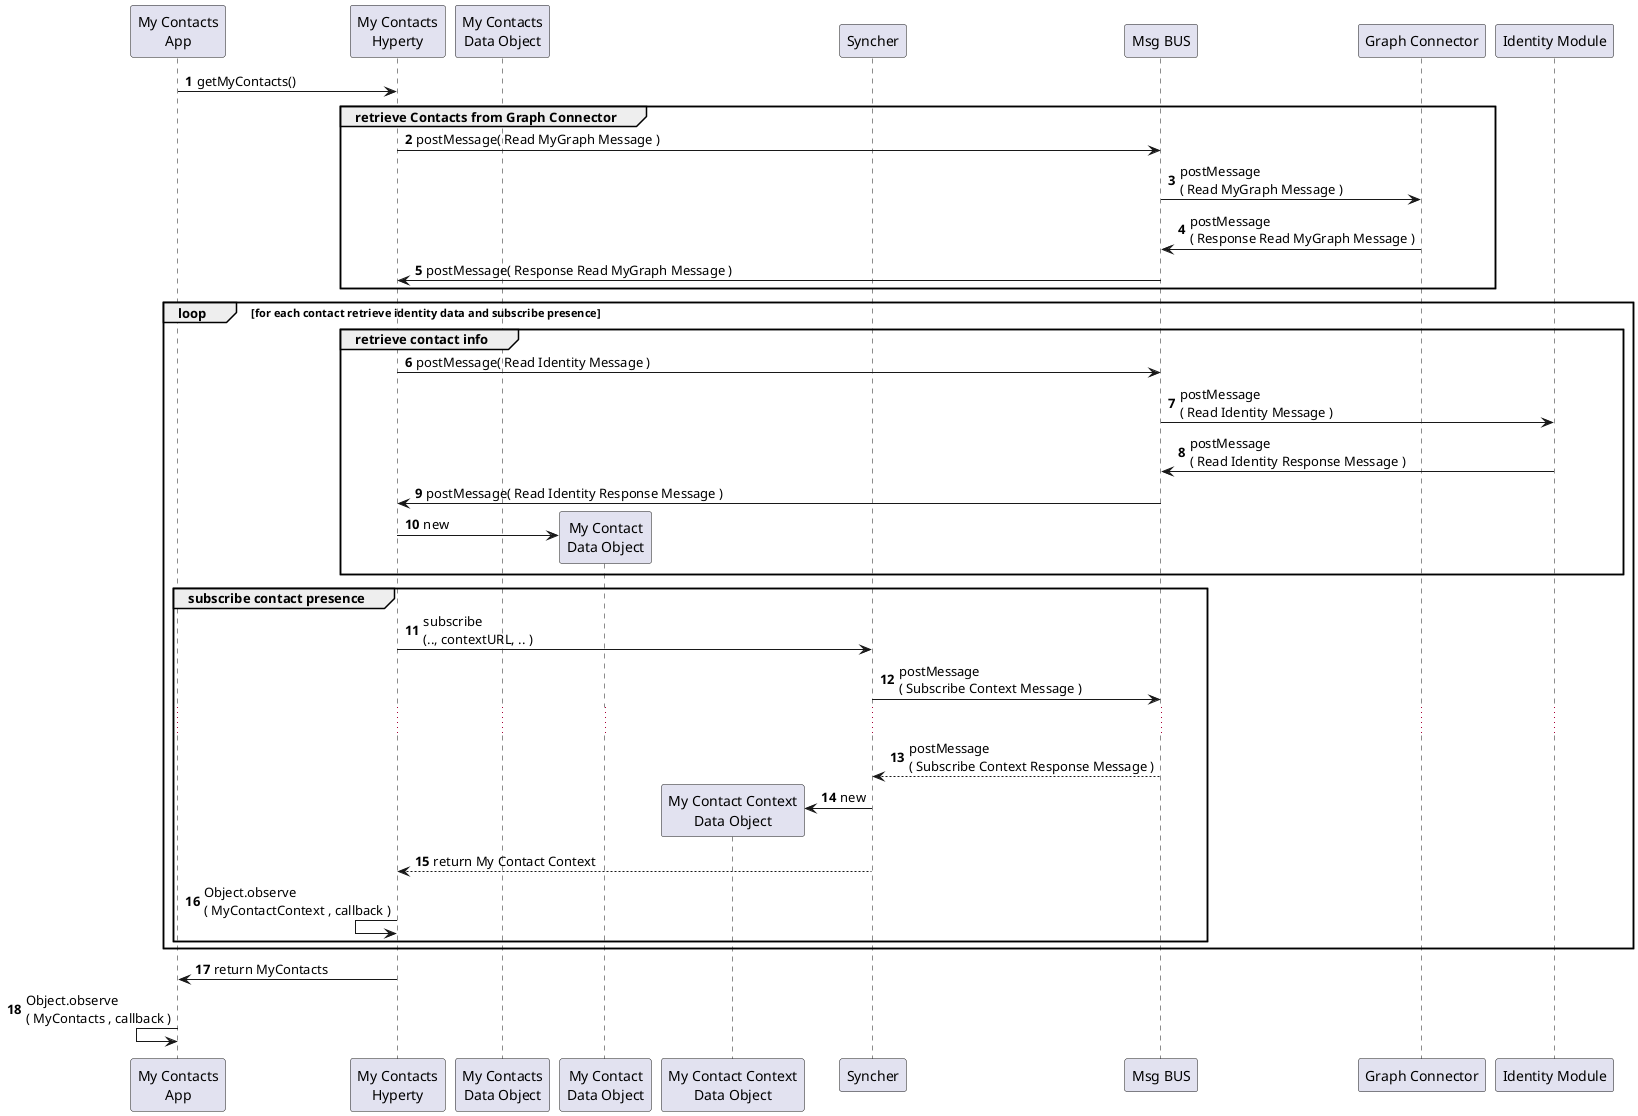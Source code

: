 @startuml
autonumber

participant "My Contacts\nApp" as app

participant "My Contacts\nHyperty" as myContactsH

participant "My Contacts\nData Object" as myContacts

participant "My Contact\nData Object" as myContact

participant "My Contact Context\nData Object" as myContactCtxt

participant "Syncher" as sync

participant "Msg BUS" as bus

participant "Graph Connector" as graph

participant "Identity Module" as idMod

app ->  myContactsH : getMyContacts()

group retrieve Contacts from Graph Connector

myContactsH -> bus : postMessage( Read MyGraph Message )

graph <- bus : postMessage\n( Read MyGraph Message )

graph -> bus : postMessage\n( Response Read MyGraph Message )

myContactsH <- bus : postMessage( Response Read MyGraph Message )

end

loop for each contact retrieve identity data and subscribe presence

  group retrieve contact info

  myContactsH -> bus : postMessage( Read Identity Message )

  idMod <- bus : postMessage\n( Read Identity Message )

  idMod -> bus : postMessage\n( Read Identity Response Message )

  myContactsH <- bus : postMessage( Read Identity Response Message )

  create myContact

  myContactsH -> myContact : new

  end

  group subscribe contact presence

  myContactsH -> sync : subscribe\n(.., contextURL, .. )

  bus <- sync : postMessage\n( Subscribe Context Message )

...

  bus --> sync : postMessage\n( Subscribe Context Response Message )

  create myContactCtxt

  sync -> myContactCtxt : new

  myContactsH <-- sync : return My Contact Context

  myContactsH <-  myContactsH : Object.observe\n( MyContactContext , callback )

  end
end

app <-  myContactsH : return MyContacts

app <-  app : Object.observe\n( MyContacts , callback )


@enduml
